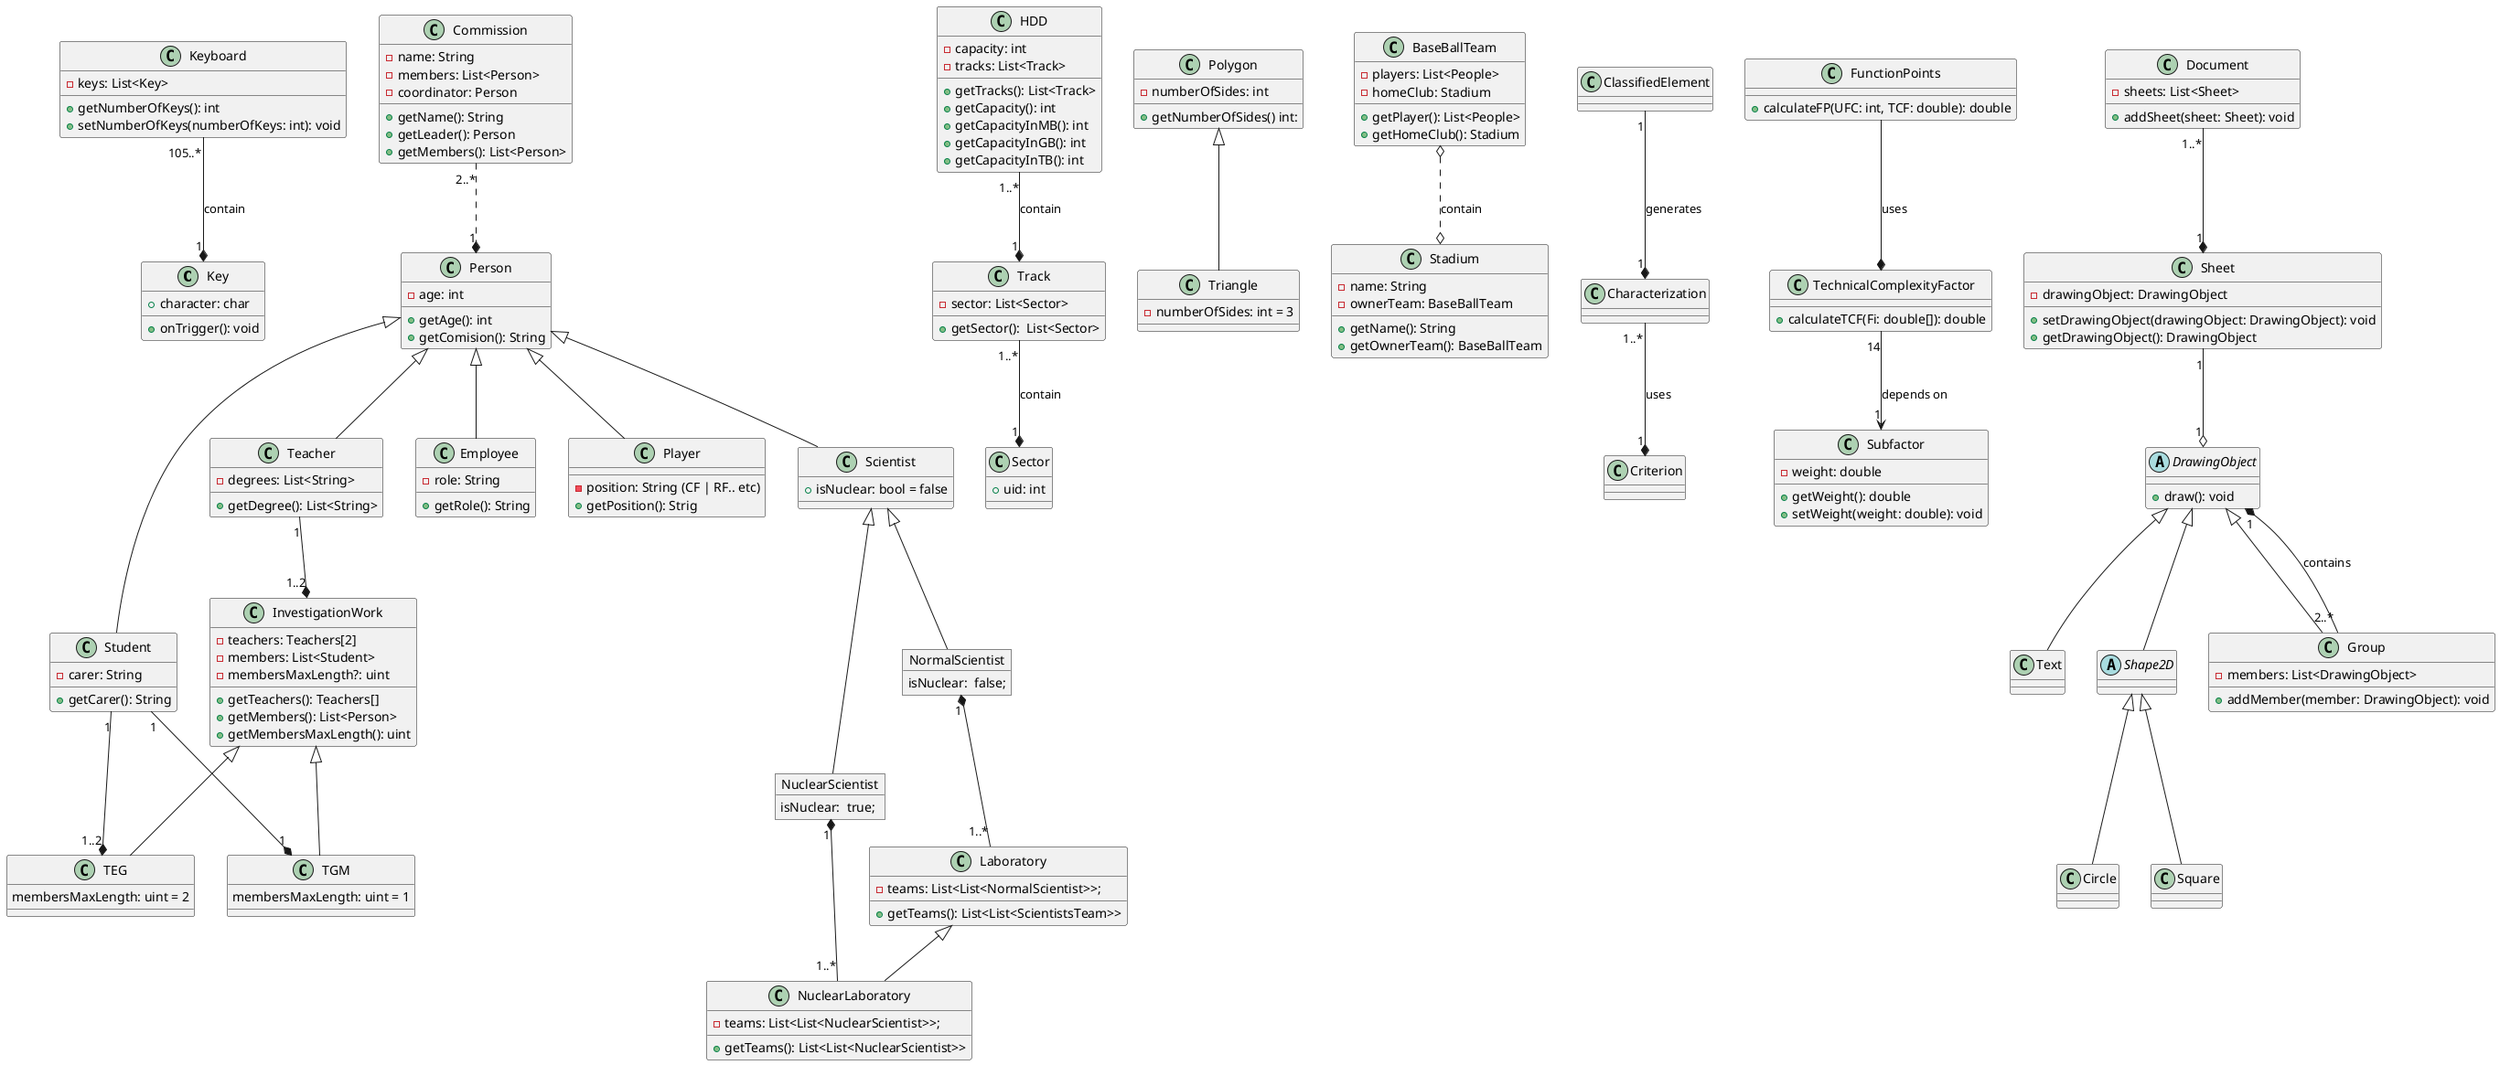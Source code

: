 @startuml

class Key {
  + character: char 
  + onTrigger(): void
}

class Keyboard {
  - keys: List<Key> 
  + getNumberOfKeys(): int
  + setNumberOfKeys(numberOfKeys: int): void
}

class Person {
  - age: int
  + getAge(): int
  + getComision(): String 
}

class Teacher extends Person {
  - degrees: List<String>
  + getDegree(): List<String> 
}

class Employee extends Person {
  - role: String
  + getRole(): String 
}

class Student extends Person {
  - carer: String
  + getCarer(): String
}

class HDD {
  - capacity: int
  - tracks: List<Track>
  + getTracks(): List<Track>
  + getCapacity(): int
  + getCapacityInMB(): int
  + getCapacityInGB(): int
  + getCapacityInTB(): int
}

class Track {
  - sector: List<Sector>
  + getSector():  List<Sector>
}

class Sector {
  + uid: int
}

class Polygon {
  - numberOfSides: int 
  + getNumberOfSides() int:
}

class Triangle extends Polygon {
  - numberOfSides: int = 3 
}

class BaseBallTeam {
  - players: List<People>
  - homeClub: Stadium
  + getPlayer(): List<People>
  + getHomeClub(): Stadium 
}

class Stadium {
  - name: String
  - ownerTeam: BaseBallTeam 
  + getName(): String 
  + getOwnerTeam(): BaseBallTeam 
}

class Commission {
  - name: String
  - members: List<Person>
  - coordinator: Person
  + getName(): String
  + getLeader(): Person 
  + getMembers(): List<Person> 

}

class Player extends Person {
  - position: String (CF | RF.. etc)
  + getPosition(): Strig
}

class Scientist extends Person {
  + isNuclear: bool = false
}

object NuclearScientist {
  isNuclear:  true;
}


object NormalScientist {
  isNuclear:  false;
}


class Laboratory {
  - teams: List<List<NormalScientist>>;
  + getTeams(): List<List<ScientistsTeam>>
}

class NuclearLaboratory  extends Laboratory{
  - teams: List<List<NuclearScientist>>;
  + getTeams(): List<List<NuclearScientist>>
}


class Criterion {
}

class Characterization {
}

class ClassifiedElement {
}

class FunctionPoints {
  + calculateFP(UFC: int, TCF: double): double
}

class TechnicalComplexityFactor {
  + calculateTCF(Fi: double[]): double
}

class Subfactor {
  - weight: double
  + getWeight(): double
  + setWeight(weight: double): void
}

class InvestigationWork {
  - teachers: Teachers[2]
  - members: List<Student>
  - membersMaxLength?: uint
  + getTeachers(): Teachers[]
  + getMembers(): List<Person>
  + getMembersMaxLength(): uint 

} 

class TEG  extends InvestigationWork {
  membersMaxLength: uint = 2
}

class TGM extends InvestigationWork {
  membersMaxLength: uint = 1
}

class Document {
  - sheets: List<Sheet>
  + addSheet(sheet: Sheet): void
}

class Sheet {
  - drawingObject: DrawingObject
  + setDrawingObject(drawingObject: DrawingObject): void
  + getDrawingObject(): DrawingObject
}

abstract class DrawingObject {
  + draw(): void
}

class Text extends DrawingObject {
}

abstract class Shape2D extends DrawingObject {
}

class Circle extends Shape2D {
}

class Square extends Shape2D {
}

class Group extends DrawingObject {
  - members: List<DrawingObject>
  + addMember(member: DrawingObject): void
}

Keyboard "105..*" --* "1" Key : contain 

HDD "1..*" --* "1" Track : contain
Track "1..*" --* "1" Sector : contain

BaseBallTeam  o..o Stadium : contain

Commission "2..*" ..*  "1" Person
Scientist <|-- NormalScientist
Scientist <|-- NuclearScientist
NormalScientist "1" *-- "1..*" Laboratory
NuclearScientist "1" *-- "1..*" NuclearLaboratory

Characterization "1..*" --* "1" Criterion  : uses
ClassifiedElement "1" --* "1" Characterization  : generates


FunctionPoints --* TechnicalComplexityFactor : uses
TechnicalComplexityFactor "14" --> "1" Subfactor : depends on

Teacher "1" --* "1..2" InvestigationWork
Student "1" --* "1..2" TEG
Student "1" --* "1" TGM


Document "1..*" --* "1" Sheet
Sheet "1" --o "1" DrawingObject
Group "2..*" --* "1" DrawingObject : contains

@enduml
